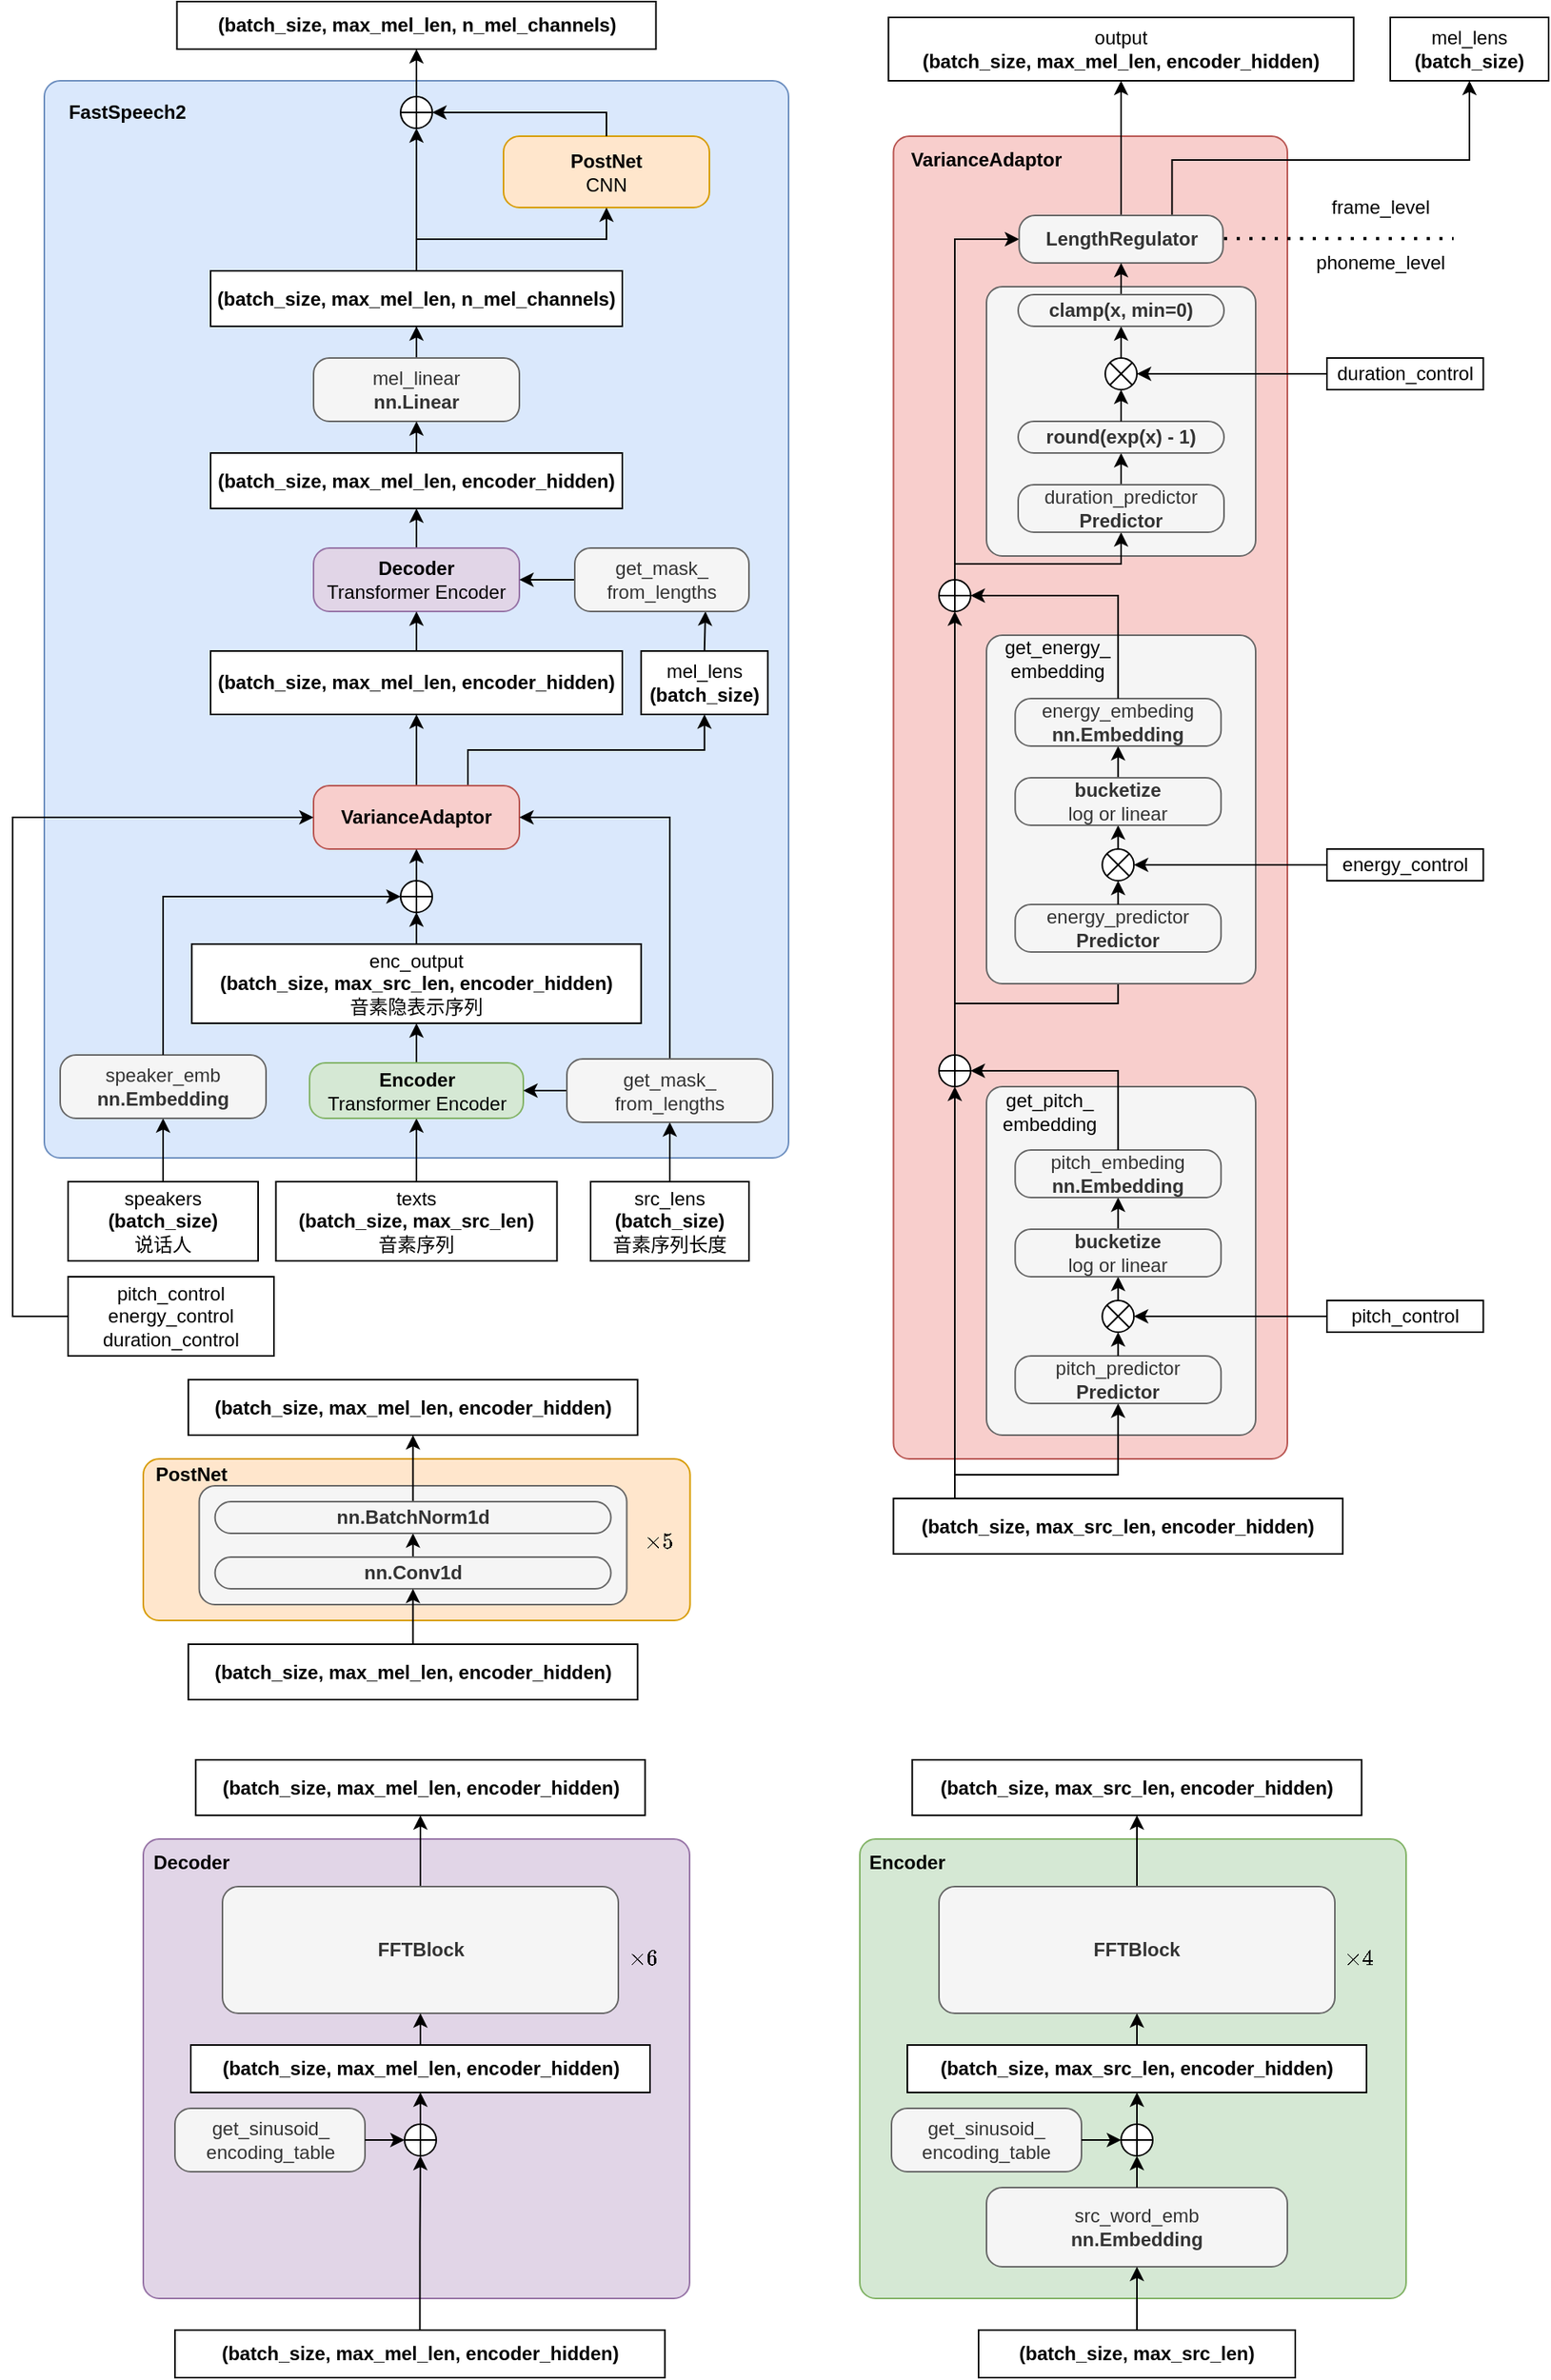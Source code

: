 <mxfile version="24.6.3" type="github">
  <diagram name="第 1 页" id="CV4RmrmJ2TpC2ouBqf3E">
    <mxGraphModel dx="1489" dy="764" grid="1" gridSize="10" guides="1" tooltips="1" connect="1" arrows="1" fold="1" page="1" pageScale="1" pageWidth="1000" pageHeight="1000" math="1" shadow="0">
      <root>
        <mxCell id="0" />
        <mxCell id="1" parent="0" />
        <mxCell id="JUw78qpSntqPIQoc-JbC-209" value="" style="rounded=1;whiteSpace=wrap;html=1;fillColor=#ffe6cc;strokeColor=#d79b00;shape=label;double=1;arcSize=20;absoluteArcSize=1;" vertex="1" parent="1">
          <mxGeometry x="102.5" y="960" width="345.3" height="102" as="geometry" />
        </mxCell>
        <mxCell id="JUw78qpSntqPIQoc-JbC-213" value="" style="rounded=1;whiteSpace=wrap;html=1;fillColor=#f5f5f5;fontColor=#333333;strokeColor=#666666;shape=label;double=1;absoluteArcSize=1;arcSize=20;" vertex="1" parent="1">
          <mxGeometry x="137.8" y="977" width="270" height="75" as="geometry" />
        </mxCell>
        <mxCell id="JUw78qpSntqPIQoc-JbC-98" value="" style="rounded=1;whiteSpace=wrap;html=1;fillColor=#f8cecc;strokeColor=#b85450;shape=label;double=1;absoluteArcSize=1;arcSize=20;" vertex="1" parent="1">
          <mxGeometry x="576.25" y="125" width="248.75" height="835" as="geometry" />
        </mxCell>
        <mxCell id="JUw78qpSntqPIQoc-JbC-149" value="" style="rounded=1;whiteSpace=wrap;html=1;shape=label;double=1;absoluteArcSize=1;arcSize=20;fillColor=#f5f5f5;fontColor=#333333;strokeColor=#666666;" vertex="1" parent="1">
          <mxGeometry x="635" y="220" width="170" height="170" as="geometry" />
        </mxCell>
        <mxCell id="JUw78qpSntqPIQoc-JbC-120" value="" style="rounded=1;whiteSpace=wrap;html=1;shape=label;double=1;absoluteArcSize=1;arcSize=20;fillColor=#f5f5f5;fontColor=#333333;strokeColor=#666666;" vertex="1" parent="1">
          <mxGeometry x="635" y="725" width="170" height="220" as="geometry" />
        </mxCell>
        <mxCell id="JUw78qpSntqPIQoc-JbC-1" value="" style="rounded=1;whiteSpace=wrap;html=1;fillColor=#dae8fc;strokeColor=#6c8ebf;movable=1;resizable=1;rotatable=1;deletable=1;editable=1;locked=0;connectable=1;shape=label;double=1;arcSize=20;align=center;verticalAlign=middle;fontFamily=Helvetica;fontSize=12;absoluteArcSize=1;" vertex="1" parent="1">
          <mxGeometry x="40" y="90" width="470" height="680" as="geometry" />
        </mxCell>
        <mxCell id="JUw78qpSntqPIQoc-JbC-45" style="edgeStyle=orthogonalEdgeStyle;rounded=0;orthogonalLoop=1;jettySize=auto;html=1;exitX=0.5;exitY=0;exitDx=0;exitDy=0;" edge="1" parent="1" source="JUw78qpSntqPIQoc-JbC-2" target="JUw78qpSntqPIQoc-JbC-44">
          <mxGeometry relative="1" as="geometry" />
        </mxCell>
        <mxCell id="JUw78qpSntqPIQoc-JbC-2" value="speakers&lt;div&gt;&lt;b&gt;(batch_size)&lt;/b&gt;&lt;/div&gt;&lt;div&gt;说话人&lt;/div&gt;" style="shape=label;whiteSpace=wrap;html=1;fixedSize=1;rounded=0;" vertex="1" parent="1">
          <mxGeometry x="55" y="785" width="120" height="50" as="geometry" />
        </mxCell>
        <mxCell id="JUw78qpSntqPIQoc-JbC-12" style="edgeStyle=orthogonalEdgeStyle;rounded=0;orthogonalLoop=1;jettySize=auto;html=1;exitX=0.5;exitY=0;exitDx=0;exitDy=0;entryX=0.5;entryY=1;entryDx=0;entryDy=0;" edge="1" parent="1" source="JUw78qpSntqPIQoc-JbC-3" target="JUw78qpSntqPIQoc-JbC-11">
          <mxGeometry relative="1" as="geometry" />
        </mxCell>
        <mxCell id="JUw78qpSntqPIQoc-JbC-3" value="texts&lt;div&gt;&lt;b&gt;(batch_size, max_src_len)&lt;/b&gt;&lt;/div&gt;&lt;div&gt;音素序列&lt;/div&gt;" style="shape=label;whiteSpace=wrap;html=1;fixedSize=1;rounded=0;" vertex="1" parent="1">
          <mxGeometry x="186.25" y="785" width="177.5" height="50" as="geometry" />
        </mxCell>
        <mxCell id="JUw78qpSntqPIQoc-JbC-40" style="edgeStyle=orthogonalEdgeStyle;rounded=0;orthogonalLoop=1;jettySize=auto;html=1;exitX=0.5;exitY=0;exitDx=0;exitDy=0;" edge="1" parent="1" source="JUw78qpSntqPIQoc-JbC-4" target="JUw78qpSntqPIQoc-JbC-39">
          <mxGeometry relative="1" as="geometry" />
        </mxCell>
        <mxCell id="JUw78qpSntqPIQoc-JbC-4" value="src_lens&lt;div&gt;&lt;b&gt;(batch_size)&lt;/b&gt;&lt;/div&gt;&lt;div&gt;音素序列长度&lt;/div&gt;" style="shape=label;whiteSpace=wrap;html=1;fixedSize=1;rounded=0;" vertex="1" parent="1">
          <mxGeometry x="385" y="785" width="100" height="50" as="geometry" />
        </mxCell>
        <mxCell id="JUw78qpSntqPIQoc-JbC-6" value="&lt;b&gt;(batch_size, max_mel_len,&amp;nbsp;n_mel_channels)&lt;/b&gt;" style="shape=label;whiteSpace=wrap;html=1;fixedSize=1;rounded=0;" vertex="1" parent="1">
          <mxGeometry x="123.75" y="40" width="302.5" height="30" as="geometry" />
        </mxCell>
        <mxCell id="JUw78qpSntqPIQoc-JbC-14" style="edgeStyle=orthogonalEdgeStyle;rounded=0;orthogonalLoop=1;jettySize=auto;html=1;exitX=0.5;exitY=0;exitDx=0;exitDy=0;entryX=0.5;entryY=1;entryDx=0;entryDy=0;" edge="1" parent="1" source="JUw78qpSntqPIQoc-JbC-11" target="JUw78qpSntqPIQoc-JbC-13">
          <mxGeometry relative="1" as="geometry" />
        </mxCell>
        <mxCell id="JUw78qpSntqPIQoc-JbC-11" value="Encoder&lt;div&gt;&lt;span style=&quot;font-weight: normal;&quot;&gt;Transformer Encoder&lt;/span&gt;&lt;span style=&quot;color: rgba(0, 0, 0, 0); font-family: monospace; font-size: 0px; font-weight: 400; text-align: start; text-wrap: nowrap; background-color: initial;&quot;&gt;%3CmxGraphModel%3E%3Croot%3E%3CmxCell%20id%3D%220%22%2F%3E%3CmxCell%20id%3D%221%22%20parent%3D%220%22%2F%3E%3CmxCell%20id%3D%222%22%20value%3D%22output%26lt%3Bdiv%26gt%3B%26lt%3Bb%26gt%3B(batch_size%2C%20max_mel_len%2C%26amp%3Bnbsp%3Bencoder_hidden)%26lt%3B%2Fb%26gt%3B%26lt%3B%2Fdiv%26gt%3B%22%20style%3D%22shape%3Dlabel%3BwhiteSpace%3Dwrap%3Bhtml%3D1%3BfixedSize%3D1%3Brounded%3D0%3B%22%20vertex%3D%221%22%20parent%3D%221%22%3E%3CmxGeometry%20x%3D%22145.01%22%20y%3D%22305%22%20width%3D%22260%22%20height%3D%2250%22%20as%3D%22geometry%22%2F%3E%3C%2FmxCell%3E%3C%2Froot%3E%3C%2FmxGraphModel%3Easd&lt;/span&gt;&lt;/div&gt;" style="rounded=1;whiteSpace=wrap;html=1;fillColor=#d5e8d4;strokeColor=#82b366;shape=label;double=1;absoluteArcSize=1;arcSize=20;fontStyle=1" vertex="1" parent="1">
          <mxGeometry x="207.5" y="710" width="135" height="35" as="geometry" />
        </mxCell>
        <mxCell id="JUw78qpSntqPIQoc-JbC-49" style="edgeStyle=orthogonalEdgeStyle;rounded=0;orthogonalLoop=1;jettySize=auto;html=1;exitX=0.5;exitY=0;exitDx=0;exitDy=0;" edge="1" parent="1" source="JUw78qpSntqPIQoc-JbC-47">
          <mxGeometry relative="1" as="geometry">
            <mxPoint x="274.5" y="605.0" as="targetPoint" />
          </mxGeometry>
        </mxCell>
        <mxCell id="JUw78qpSntqPIQoc-JbC-13" value="enc_output&lt;div&gt;&lt;b&gt;(batch_size, max_src_len,&amp;nbsp;encoder_hidden)&lt;/b&gt;&lt;/div&gt;&lt;div&gt;音素隐表示序列&lt;br&gt;&lt;/div&gt;" style="shape=label;whiteSpace=wrap;html=1;fixedSize=1;rounded=0;" vertex="1" parent="1">
          <mxGeometry x="133.13" y="635" width="283.75" height="50" as="geometry" />
        </mxCell>
        <mxCell id="JUw78qpSntqPIQoc-JbC-173" style="edgeStyle=orthogonalEdgeStyle;rounded=0;orthogonalLoop=1;jettySize=auto;html=1;exitX=0.5;exitY=0;exitDx=0;exitDy=0;entryX=0.5;entryY=1;entryDx=0;entryDy=0;" edge="1" parent="1" source="JUw78qpSntqPIQoc-JbC-15" target="JUw78qpSntqPIQoc-JbC-169">
          <mxGeometry relative="1" as="geometry" />
        </mxCell>
        <mxCell id="JUw78qpSntqPIQoc-JbC-174" style="edgeStyle=orthogonalEdgeStyle;rounded=0;orthogonalLoop=1;jettySize=auto;html=1;exitX=0.75;exitY=0;exitDx=0;exitDy=0;entryX=0.5;entryY=1;entryDx=0;entryDy=0;" edge="1" parent="1" source="JUw78qpSntqPIQoc-JbC-15" target="JUw78qpSntqPIQoc-JbC-170">
          <mxGeometry relative="1" as="geometry" />
        </mxCell>
        <mxCell id="JUw78qpSntqPIQoc-JbC-15" value="VarianceAdaptor" style="rounded=1;whiteSpace=wrap;html=1;fillColor=#f8cecc;strokeColor=#b85450;shape=label;double=1;absoluteArcSize=1;arcSize=20;fontStyle=1" vertex="1" parent="1">
          <mxGeometry x="210" y="535" width="130" height="40" as="geometry" />
        </mxCell>
        <mxCell id="JUw78qpSntqPIQoc-JbC-202" style="edgeStyle=orthogonalEdgeStyle;rounded=0;orthogonalLoop=1;jettySize=auto;html=1;exitX=0.5;exitY=0;exitDx=0;exitDy=0;" edge="1" parent="1" source="JUw78qpSntqPIQoc-JbC-20" target="JUw78qpSntqPIQoc-JbC-200">
          <mxGeometry relative="1" as="geometry" />
        </mxCell>
        <mxCell id="JUw78qpSntqPIQoc-JbC-20" value="mel_linear&lt;div&gt;&lt;b&gt;nn.Linear&lt;/b&gt;&lt;/div&gt;" style="rounded=1;whiteSpace=wrap;html=1;fillColor=#f5f5f5;fontColor=#333333;strokeColor=#666666;shape=label;double=1;absoluteArcSize=1;arcSize=20;" vertex="1" parent="1">
          <mxGeometry x="210.01" y="265" width="130" height="40" as="geometry" />
        </mxCell>
        <mxCell id="JUw78qpSntqPIQoc-JbC-21" value="PostNet&lt;div&gt;&lt;span style=&quot;font-weight: 400;&quot;&gt;CNN&lt;/span&gt;&lt;/div&gt;" style="rounded=1;whiteSpace=wrap;html=1;fillColor=#ffe6cc;strokeColor=#d79b00;shape=label;double=1;absoluteArcSize=1;arcSize=20;fontStyle=1" vertex="1" parent="1">
          <mxGeometry x="330" y="125" width="130" height="45" as="geometry" />
        </mxCell>
        <mxCell id="JUw78qpSntqPIQoc-JbC-197" style="edgeStyle=orthogonalEdgeStyle;rounded=0;orthogonalLoop=1;jettySize=auto;html=1;exitX=0.5;exitY=0;exitDx=0;exitDy=0;entryX=0.5;entryY=1;entryDx=0;entryDy=0;" edge="1" parent="1" source="JUw78qpSntqPIQoc-JbC-25" target="JUw78qpSntqPIQoc-JbC-196">
          <mxGeometry relative="1" as="geometry" />
        </mxCell>
        <mxCell id="JUw78qpSntqPIQoc-JbC-25" value="Decoder&lt;div&gt;&lt;span style=&quot;font-weight: normal;&quot;&gt;Transformer Encoder&lt;/span&gt;&lt;/div&gt;" style="rounded=1;whiteSpace=wrap;html=1;fillColor=#e1d5e7;strokeColor=#9673a6;shape=label;double=1;absoluteArcSize=1;arcSize=20;fontStyle=1" vertex="1" parent="1">
          <mxGeometry x="210" y="385" width="130" height="40" as="geometry" />
        </mxCell>
        <mxCell id="JUw78qpSntqPIQoc-JbC-28" value="" style="rounded=1;whiteSpace=wrap;html=1;fillColor=#d5e8d4;strokeColor=#82b366;shape=label;double=1;arcSize=20;absoluteArcSize=1;" vertex="1" parent="1">
          <mxGeometry x="555" y="1200" width="345" height="290" as="geometry" />
        </mxCell>
        <mxCell id="JUw78qpSntqPIQoc-JbC-141" style="edgeStyle=orthogonalEdgeStyle;rounded=0;orthogonalLoop=1;jettySize=auto;html=1;exitX=0.5;exitY=0;exitDx=0;exitDy=0;entryX=0.5;entryY=1;entryDx=0;entryDy=0;" edge="1" parent="1" source="JUw78qpSntqPIQoc-JbC-30" target="JUw78qpSntqPIQoc-JbC-140">
          <mxGeometry relative="1" as="geometry" />
        </mxCell>
        <mxCell id="JUw78qpSntqPIQoc-JbC-30" value="&lt;b&gt;FFTBlock&lt;/b&gt;" style="rounded=1;whiteSpace=wrap;html=1;fillColor=#f5f5f5;fontColor=#333333;strokeColor=#666666;shape=label;double=1;absoluteArcSize=1;arcSize=20;" vertex="1" parent="1">
          <mxGeometry x="605" y="1230" width="250" height="80" as="geometry" />
        </mxCell>
        <mxCell id="JUw78qpSntqPIQoc-JbC-33" value="$$\times 4$$" style="text;html=1;align=center;verticalAlign=middle;whiteSpace=wrap;rounded=0;" vertex="1" parent="1">
          <mxGeometry x="840" y="1260" width="60" height="30" as="geometry" />
        </mxCell>
        <mxCell id="JUw78qpSntqPIQoc-JbC-35" value="Encoder" style="text;html=1;align=center;verticalAlign=middle;whiteSpace=wrap;rounded=0;fontStyle=1" vertex="1" parent="1">
          <mxGeometry x="555" y="1200" width="60" height="30" as="geometry" />
        </mxCell>
        <mxCell id="JUw78qpSntqPIQoc-JbC-38" value="FastSpeech2" style="text;html=1;align=center;verticalAlign=middle;whiteSpace=wrap;rounded=0;fontStyle=1" vertex="1" parent="1">
          <mxGeometry x="45" y="95" width="95" height="30" as="geometry" />
        </mxCell>
        <mxCell id="JUw78qpSntqPIQoc-JbC-43" style="edgeStyle=orthogonalEdgeStyle;rounded=0;orthogonalLoop=1;jettySize=auto;html=1;exitX=0.5;exitY=0;exitDx=0;exitDy=0;entryX=1;entryY=0.5;entryDx=0;entryDy=0;" edge="1" parent="1" source="JUw78qpSntqPIQoc-JbC-39" target="JUw78qpSntqPIQoc-JbC-15">
          <mxGeometry relative="1" as="geometry" />
        </mxCell>
        <mxCell id="JUw78qpSntqPIQoc-JbC-206" style="edgeStyle=orthogonalEdgeStyle;rounded=0;orthogonalLoop=1;jettySize=auto;html=1;exitX=0;exitY=0.5;exitDx=0;exitDy=0;entryX=1;entryY=0.5;entryDx=0;entryDy=0;" edge="1" parent="1" source="JUw78qpSntqPIQoc-JbC-39" target="JUw78qpSntqPIQoc-JbC-11">
          <mxGeometry relative="1" as="geometry" />
        </mxCell>
        <mxCell id="JUw78qpSntqPIQoc-JbC-39" value="&lt;font style=&quot;font-size: 12px;&quot;&gt;get_mask_&lt;/font&gt;&lt;div&gt;&lt;font style=&quot;font-size: 12px;&quot;&gt;from_lengths&lt;/font&gt;&lt;/div&gt;" style="rounded=1;whiteSpace=wrap;html=1;fontSize=10;fillColor=#f5f5f5;fontColor=#333333;strokeColor=#666666;shape=label;double=1;absoluteArcSize=1;arcSize=20;" vertex="1" parent="1">
          <mxGeometry x="370" y="707.5" width="130" height="40" as="geometry" />
        </mxCell>
        <mxCell id="JUw78qpSntqPIQoc-JbC-44" value="&lt;span style=&quot;font-size: 12px;&quot;&gt;speaker_emb&lt;/span&gt;&lt;div&gt;&lt;span style=&quot;font-size: 12px;&quot;&gt;&lt;b&gt;nn.Embedding&lt;/b&gt;&lt;/span&gt;&lt;/div&gt;" style="rounded=1;whiteSpace=wrap;html=1;fontSize=10;fillColor=#f5f5f5;fontColor=#333333;strokeColor=#666666;shape=label;double=1;absoluteArcSize=1;arcSize=20;" vertex="1" parent="1">
          <mxGeometry x="50" y="705" width="130" height="40" as="geometry" />
        </mxCell>
        <mxCell id="JUw78qpSntqPIQoc-JbC-50" style="edgeStyle=orthogonalEdgeStyle;rounded=0;orthogonalLoop=1;jettySize=auto;html=1;exitX=0.5;exitY=0;exitDx=0;exitDy=0;exitPerimeter=0;entryX=0.5;entryY=1;entryDx=0;entryDy=0;" edge="1" parent="1" source="JUw78qpSntqPIQoc-JbC-47" target="JUw78qpSntqPIQoc-JbC-15">
          <mxGeometry relative="1" as="geometry" />
        </mxCell>
        <mxCell id="JUw78qpSntqPIQoc-JbC-48" style="edgeStyle=orthogonalEdgeStyle;rounded=0;orthogonalLoop=1;jettySize=auto;html=1;exitX=0.5;exitY=0;exitDx=0;exitDy=0;entryX=0;entryY=0.5;entryDx=0;entryDy=0;entryPerimeter=0;" edge="1" parent="1" source="JUw78qpSntqPIQoc-JbC-44" target="JUw78qpSntqPIQoc-JbC-47">
          <mxGeometry relative="1" as="geometry" />
        </mxCell>
        <mxCell id="JUw78qpSntqPIQoc-JbC-51" value="" style="edgeStyle=orthogonalEdgeStyle;rounded=0;orthogonalLoop=1;jettySize=auto;html=1;exitX=0.5;exitY=0;exitDx=0;exitDy=0;" edge="1" parent="1" source="JUw78qpSntqPIQoc-JbC-13" target="JUw78qpSntqPIQoc-JbC-47">
          <mxGeometry relative="1" as="geometry">
            <mxPoint x="274.5" y="605.0" as="targetPoint" />
            <mxPoint x="275" y="635" as="sourcePoint" />
          </mxGeometry>
        </mxCell>
        <mxCell id="JUw78qpSntqPIQoc-JbC-47" value="" style="verticalLabelPosition=bottom;verticalAlign=top;html=1;shape=mxgraph.flowchart.summing_function;" vertex="1" parent="1">
          <mxGeometry x="265" y="595" width="20" height="20" as="geometry" />
        </mxCell>
        <mxCell id="JUw78qpSntqPIQoc-JbC-56" style="edgeStyle=orthogonalEdgeStyle;rounded=0;orthogonalLoop=1;jettySize=auto;html=1;exitX=0.5;exitY=0;exitDx=0;exitDy=0;exitPerimeter=0;entryX=0.5;entryY=1;entryDx=0;entryDy=0;" edge="1" parent="1" source="JUw78qpSntqPIQoc-JbC-53" target="JUw78qpSntqPIQoc-JbC-6">
          <mxGeometry relative="1" as="geometry" />
        </mxCell>
        <mxCell id="JUw78qpSntqPIQoc-JbC-53" value="" style="verticalLabelPosition=bottom;verticalAlign=top;html=1;shape=mxgraph.flowchart.summing_function;" vertex="1" parent="1">
          <mxGeometry x="265" y="100" width="20" height="20" as="geometry" />
        </mxCell>
        <mxCell id="JUw78qpSntqPIQoc-JbC-57" style="edgeStyle=orthogonalEdgeStyle;rounded=0;orthogonalLoop=1;jettySize=auto;html=1;exitX=0.5;exitY=0;exitDx=0;exitDy=0;entryX=1;entryY=0.5;entryDx=0;entryDy=0;entryPerimeter=0;" edge="1" parent="1" source="JUw78qpSntqPIQoc-JbC-21" target="JUw78qpSntqPIQoc-JbC-53">
          <mxGeometry relative="1" as="geometry">
            <Array as="points">
              <mxPoint x="395" y="110" />
            </Array>
          </mxGeometry>
        </mxCell>
        <mxCell id="JUw78qpSntqPIQoc-JbC-59" value="src_word_emb&lt;div&gt;&lt;b&gt;nn.Embedding&lt;/b&gt;&lt;/div&gt;" style="rounded=1;whiteSpace=wrap;html=1;fillColor=#f5f5f5;fontColor=#333333;strokeColor=#666666;shape=label;double=1;absoluteArcSize=1;arcSize=20;" vertex="1" parent="1">
          <mxGeometry x="635" y="1420" width="190" height="50" as="geometry" />
        </mxCell>
        <mxCell id="JUw78qpSntqPIQoc-JbC-61" style="edgeStyle=orthogonalEdgeStyle;rounded=0;orthogonalLoop=1;jettySize=auto;html=1;exitX=0.5;exitY=0;exitDx=0;exitDy=0;entryX=0.5;entryY=1;entryDx=0;entryDy=0;" edge="1" parent="1" source="JUw78qpSntqPIQoc-JbC-60" target="JUw78qpSntqPIQoc-JbC-59">
          <mxGeometry relative="1" as="geometry" />
        </mxCell>
        <mxCell id="JUw78qpSntqPIQoc-JbC-60" value="&lt;b style=&quot;background-color: initial;&quot;&gt;(batch_size, max_src_len)&lt;/b&gt;" style="shape=label;whiteSpace=wrap;html=1;fixedSize=1;rounded=0;" vertex="1" parent="1">
          <mxGeometry x="630" y="1510" width="200" height="30" as="geometry" />
        </mxCell>
        <mxCell id="JUw78qpSntqPIQoc-JbC-71" style="edgeStyle=orthogonalEdgeStyle;rounded=0;orthogonalLoop=1;jettySize=auto;html=1;exitX=0.5;exitY=0;exitDx=0;exitDy=0;entryX=0.5;entryY=1;entryDx=0;entryDy=0;" edge="1" parent="1" source="JUw78qpSntqPIQoc-JbC-64" target="JUw78qpSntqPIQoc-JbC-30">
          <mxGeometry relative="1" as="geometry" />
        </mxCell>
        <mxCell id="JUw78qpSntqPIQoc-JbC-64" value="&lt;div&gt;&lt;b style=&quot;background-color: initial;&quot;&gt;(batch_size, max_src_len, encoder_hidden)&lt;/b&gt;&lt;br&gt;&lt;/div&gt;" style="shape=label;whiteSpace=wrap;html=1;fixedSize=1;double=1;rounded=0;" vertex="1" parent="1">
          <mxGeometry x="585" y="1330" width="290" height="30" as="geometry" />
        </mxCell>
        <mxCell id="JUw78qpSntqPIQoc-JbC-70" style="edgeStyle=orthogonalEdgeStyle;rounded=0;orthogonalLoop=1;jettySize=auto;html=1;exitX=0.5;exitY=0;exitDx=0;exitDy=0;exitPerimeter=0;entryX=0.5;entryY=1;entryDx=0;entryDy=0;" edge="1" parent="1" source="JUw78qpSntqPIQoc-JbC-66" target="JUw78qpSntqPIQoc-JbC-64">
          <mxGeometry relative="1" as="geometry" />
        </mxCell>
        <mxCell id="JUw78qpSntqPIQoc-JbC-66" value="" style="verticalLabelPosition=bottom;verticalAlign=top;html=1;shape=mxgraph.flowchart.summing_function;" vertex="1" parent="1">
          <mxGeometry x="720" y="1380" width="20" height="20" as="geometry" />
        </mxCell>
        <mxCell id="JUw78qpSntqPIQoc-JbC-69" style="edgeStyle=orthogonalEdgeStyle;rounded=0;orthogonalLoop=1;jettySize=auto;html=1;exitX=0.5;exitY=0;exitDx=0;exitDy=0;entryX=0.5;entryY=1;entryDx=0;entryDy=0;entryPerimeter=0;" edge="1" parent="1" source="JUw78qpSntqPIQoc-JbC-59" target="JUw78qpSntqPIQoc-JbC-66">
          <mxGeometry relative="1" as="geometry" />
        </mxCell>
        <mxCell id="JUw78qpSntqPIQoc-JbC-73" value="get_sinusoid_&lt;div&gt;encoding_table&lt;/div&gt;" style="rounded=1;whiteSpace=wrap;html=1;fillColor=#f5f5f5;fontColor=#333333;strokeColor=#666666;shape=label;double=1;absoluteArcSize=1;arcSize=20;" vertex="1" parent="1">
          <mxGeometry x="575" y="1370" width="120" height="40" as="geometry" />
        </mxCell>
        <mxCell id="JUw78qpSntqPIQoc-JbC-74" style="edgeStyle=orthogonalEdgeStyle;rounded=0;orthogonalLoop=1;jettySize=auto;html=1;exitX=1;exitY=0.5;exitDx=0;exitDy=0;entryX=0;entryY=0.5;entryDx=0;entryDy=0;entryPerimeter=0;" edge="1" parent="1" source="JUw78qpSntqPIQoc-JbC-73" target="JUw78qpSntqPIQoc-JbC-66">
          <mxGeometry relative="1" as="geometry" />
        </mxCell>
        <mxCell id="JUw78qpSntqPIQoc-JbC-84" style="edgeStyle=orthogonalEdgeStyle;rounded=0;orthogonalLoop=1;jettySize=auto;html=1;exitX=0;exitY=0.5;exitDx=0;exitDy=0;entryX=0;entryY=0.5;entryDx=0;entryDy=0;" edge="1" parent="1" source="JUw78qpSntqPIQoc-JbC-83" target="JUw78qpSntqPIQoc-JbC-15">
          <mxGeometry relative="1" as="geometry">
            <Array as="points">
              <mxPoint x="20" y="870" />
              <mxPoint x="20" y="555" />
            </Array>
          </mxGeometry>
        </mxCell>
        <mxCell id="JUw78qpSntqPIQoc-JbC-83" value="pitch_control&lt;div&gt;energy_control&lt;/div&gt;&lt;div&gt;duration_control&lt;/div&gt;" style="shape=label;whiteSpace=wrap;html=1;fixedSize=1;rounded=0;" vertex="1" parent="1">
          <mxGeometry x="55" y="845" width="130" height="50" as="geometry" />
        </mxCell>
        <mxCell id="JUw78qpSntqPIQoc-JbC-100" value="&lt;div&gt;&lt;span style=&quot;font-weight: normal;&quot;&gt;pitch_predictor&lt;/span&gt;&lt;/div&gt;Predictor" style="rounded=1;whiteSpace=wrap;html=1;fillColor=#f5f5f5;fontColor=#333333;strokeColor=#666666;shape=label;double=1;absoluteArcSize=1;arcSize=20;fontStyle=1" vertex="1" parent="1">
          <mxGeometry x="653.12" y="895" width="130" height="30" as="geometry" />
        </mxCell>
        <mxCell id="JUw78qpSntqPIQoc-JbC-105" style="edgeStyle=orthogonalEdgeStyle;rounded=0;orthogonalLoop=1;jettySize=auto;html=1;exitX=0.5;exitY=0;exitDx=0;exitDy=0;exitPerimeter=0;entryX=0.5;entryY=1;entryDx=0;entryDy=0;" edge="1" parent="1" source="JUw78qpSntqPIQoc-JbC-102" target="JUw78qpSntqPIQoc-JbC-103">
          <mxGeometry relative="1" as="geometry" />
        </mxCell>
        <mxCell id="JUw78qpSntqPIQoc-JbC-102" value="" style="verticalLabelPosition=bottom;verticalAlign=top;html=1;shape=mxgraph.flowchart.or;" vertex="1" parent="1">
          <mxGeometry x="708.12" y="860" width="20" height="20" as="geometry" />
        </mxCell>
        <mxCell id="JUw78qpSntqPIQoc-JbC-108" style="edgeStyle=orthogonalEdgeStyle;rounded=0;orthogonalLoop=1;jettySize=auto;html=1;exitX=0.5;exitY=0;exitDx=0;exitDy=0;entryX=0.5;entryY=1;entryDx=0;entryDy=0;" edge="1" parent="1" source="JUw78qpSntqPIQoc-JbC-103" target="JUw78qpSntqPIQoc-JbC-107">
          <mxGeometry relative="1" as="geometry" />
        </mxCell>
        <mxCell id="JUw78qpSntqPIQoc-JbC-103" value="&lt;b&gt;bucketize&lt;/b&gt;&lt;div&gt;log or linear&lt;/div&gt;" style="rounded=1;whiteSpace=wrap;html=1;fillColor=#f5f5f5;fontColor=#333333;strokeColor=#666666;shape=label;double=1;absoluteArcSize=1;arcSize=20;fontStyle=0" vertex="1" parent="1">
          <mxGeometry x="653.12" y="815" width="130" height="30" as="geometry" />
        </mxCell>
        <mxCell id="JUw78qpSntqPIQoc-JbC-104" style="edgeStyle=orthogonalEdgeStyle;rounded=0;orthogonalLoop=1;jettySize=auto;html=1;exitX=0.5;exitY=0;exitDx=0;exitDy=0;entryX=0.5;entryY=1;entryDx=0;entryDy=0;entryPerimeter=0;" edge="1" parent="1" source="JUw78qpSntqPIQoc-JbC-100" target="JUw78qpSntqPIQoc-JbC-102">
          <mxGeometry relative="1" as="geometry" />
        </mxCell>
        <mxCell id="JUw78qpSntqPIQoc-JbC-161" style="edgeStyle=orthogonalEdgeStyle;rounded=0;orthogonalLoop=1;jettySize=auto;html=1;exitX=0.5;exitY=0;exitDx=0;exitDy=0;exitPerimeter=0;entryX=0.5;entryY=1;entryDx=0;entryDy=0;" edge="1" parent="1" source="JUw78qpSntqPIQoc-JbC-106" target="JUw78qpSntqPIQoc-JbC-151">
          <mxGeometry relative="1" as="geometry" />
        </mxCell>
        <mxCell id="JUw78qpSntqPIQoc-JbC-106" value="" style="verticalLabelPosition=bottom;verticalAlign=top;html=1;shape=mxgraph.flowchart.summing_function;" vertex="1" parent="1">
          <mxGeometry x="605" y="705" width="20" height="20" as="geometry" />
        </mxCell>
        <mxCell id="JUw78qpSntqPIQoc-JbC-107" value="&lt;div&gt;pitch_embeding&lt;/div&gt;&lt;b&gt;nn.Embedding&lt;/b&gt;" style="rounded=1;whiteSpace=wrap;html=1;fillColor=#f5f5f5;fontColor=#333333;strokeColor=#666666;shape=label;double=1;absoluteArcSize=1;arcSize=20;fontStyle=0" vertex="1" parent="1">
          <mxGeometry x="653.12" y="765" width="130" height="30" as="geometry" />
        </mxCell>
        <mxCell id="JUw78qpSntqPIQoc-JbC-109" style="edgeStyle=orthogonalEdgeStyle;rounded=0;orthogonalLoop=1;jettySize=auto;html=1;exitX=0.5;exitY=0;exitDx=0;exitDy=0;entryX=1;entryY=0.5;entryDx=0;entryDy=0;entryPerimeter=0;" edge="1" parent="1" source="JUw78qpSntqPIQoc-JbC-107" target="JUw78qpSntqPIQoc-JbC-106">
          <mxGeometry relative="1" as="geometry" />
        </mxCell>
        <mxCell id="JUw78qpSntqPIQoc-JbC-115" style="edgeStyle=orthogonalEdgeStyle;rounded=0;orthogonalLoop=1;jettySize=auto;html=1;exitX=0.5;exitY=0;exitDx=0;exitDy=0;entryX=0.5;entryY=1;entryDx=0;entryDy=0;" edge="1" parent="1" source="JUw78qpSntqPIQoc-JbC-112" target="JUw78qpSntqPIQoc-JbC-100">
          <mxGeometry relative="1" as="geometry">
            <Array as="points">
              <mxPoint x="615" y="970" />
              <mxPoint x="718" y="970" />
            </Array>
          </mxGeometry>
        </mxCell>
        <mxCell id="JUw78qpSntqPIQoc-JbC-112" value="" style="rounded=0;whiteSpace=wrap;html=1;" vertex="1" parent="1">
          <mxGeometry x="580" y="995" width="70" height="20" as="geometry" />
        </mxCell>
        <mxCell id="JUw78qpSntqPIQoc-JbC-113" style="edgeStyle=orthogonalEdgeStyle;rounded=0;orthogonalLoop=1;jettySize=auto;html=1;exitX=0.5;exitY=0;exitDx=0;exitDy=0;entryX=0.5;entryY=1;entryDx=0;entryDy=0;entryPerimeter=0;" edge="1" parent="1" source="JUw78qpSntqPIQoc-JbC-112" target="JUw78qpSntqPIQoc-JbC-106">
          <mxGeometry relative="1" as="geometry" />
        </mxCell>
        <mxCell id="JUw78qpSntqPIQoc-JbC-99" value="&lt;div&gt;&lt;b&gt;(batch_size, max_src_len,&amp;nbsp;encoder_hidden)&lt;/b&gt;&lt;/div&gt;" style="shape=label;whiteSpace=wrap;html=1;fixedSize=1;rounded=0;" vertex="1" parent="1">
          <mxGeometry x="576.24" y="985" width="283.75" height="35" as="geometry" />
        </mxCell>
        <mxCell id="JUw78qpSntqPIQoc-JbC-116" value="&lt;div&gt;&lt;span&gt;pitch_control&lt;/span&gt;&lt;/div&gt;" style="shape=label;whiteSpace=wrap;html=1;fixedSize=1;rounded=0;fontStyle=0" vertex="1" parent="1">
          <mxGeometry x="850" y="860" width="98.75" height="20" as="geometry" />
        </mxCell>
        <mxCell id="JUw78qpSntqPIQoc-JbC-118" style="edgeStyle=orthogonalEdgeStyle;rounded=0;orthogonalLoop=1;jettySize=auto;html=1;exitX=0;exitY=0.5;exitDx=0;exitDy=0;entryX=1;entryY=0.5;entryDx=0;entryDy=0;entryPerimeter=0;" edge="1" parent="1" source="JUw78qpSntqPIQoc-JbC-116" target="JUw78qpSntqPIQoc-JbC-102">
          <mxGeometry relative="1" as="geometry" />
        </mxCell>
        <mxCell id="JUw78qpSntqPIQoc-JbC-121" value="get_pitch_&lt;div&gt;&lt;span style=&quot;background-color: initial;&quot;&gt;embedding&lt;/span&gt;&lt;/div&gt;" style="text;html=1;align=center;verticalAlign=middle;whiteSpace=wrap;rounded=0;" vertex="1" parent="1">
          <mxGeometry x="625" y="726" width="100" height="30" as="geometry" />
        </mxCell>
        <mxCell id="JUw78qpSntqPIQoc-JbC-137" style="edgeStyle=orthogonalEdgeStyle;rounded=0;orthogonalLoop=1;jettySize=auto;html=1;exitX=0.5;exitY=0;exitDx=0;exitDy=0;exitPerimeter=0;entryX=0.5;entryY=1;entryDx=0;entryDy=0;" edge="1" parent="1" source="JUw78qpSntqPIQoc-JbC-122" target="JUw78qpSntqPIQoc-JbC-128">
          <mxGeometry relative="1" as="geometry">
            <Array as="points">
              <mxPoint x="615" y="395" />
              <mxPoint x="720" y="395" />
            </Array>
          </mxGeometry>
        </mxCell>
        <mxCell id="JUw78qpSntqPIQoc-JbC-147" style="edgeStyle=orthogonalEdgeStyle;rounded=0;orthogonalLoop=1;jettySize=auto;html=1;exitX=0.5;exitY=0;exitDx=0;exitDy=0;exitPerimeter=0;entryX=0;entryY=0.5;entryDx=0;entryDy=0;" edge="1" parent="1" source="JUw78qpSntqPIQoc-JbC-122" target="JUw78qpSntqPIQoc-JbC-136">
          <mxGeometry relative="1" as="geometry" />
        </mxCell>
        <mxCell id="JUw78qpSntqPIQoc-JbC-122" value="" style="verticalLabelPosition=bottom;verticalAlign=top;html=1;shape=mxgraph.flowchart.summing_function;" vertex="1" parent="1">
          <mxGeometry x="605" y="405" width="20" height="20" as="geometry" />
        </mxCell>
        <mxCell id="JUw78qpSntqPIQoc-JbC-125" style="edgeStyle=orthogonalEdgeStyle;rounded=0;orthogonalLoop=1;jettySize=auto;html=1;exitX=0.5;exitY=0;exitDx=0;exitDy=0;exitPerimeter=0;entryX=0.5;entryY=1;entryDx=0;entryDy=0;entryPerimeter=0;" edge="1" parent="1" source="JUw78qpSntqPIQoc-JbC-106" target="JUw78qpSntqPIQoc-JbC-122">
          <mxGeometry relative="1" as="geometry" />
        </mxCell>
        <mxCell id="JUw78qpSntqPIQoc-JbC-138" style="edgeStyle=orthogonalEdgeStyle;rounded=0;orthogonalLoop=1;jettySize=auto;html=1;exitX=0.5;exitY=0;exitDx=0;exitDy=0;entryX=0.5;entryY=1;entryDx=0;entryDy=0;" edge="1" parent="1" source="JUw78qpSntqPIQoc-JbC-128" target="JUw78qpSntqPIQoc-JbC-131">
          <mxGeometry relative="1" as="geometry" />
        </mxCell>
        <mxCell id="JUw78qpSntqPIQoc-JbC-128" value="&lt;div&gt;&lt;span style=&quot;font-weight: normal;&quot;&gt;duration_predictor&lt;/span&gt;&lt;/div&gt;Predictor" style="rounded=1;whiteSpace=wrap;html=1;fillColor=#f5f5f5;fontColor=#333333;strokeColor=#666666;shape=label;double=1;absoluteArcSize=1;arcSize=20;fontStyle=1" vertex="1" parent="1">
          <mxGeometry x="655" y="345" width="130" height="30" as="geometry" />
        </mxCell>
        <mxCell id="JUw78qpSntqPIQoc-JbC-131" value="round(exp(x) - 1)" style="rounded=1;whiteSpace=wrap;html=1;fillColor=#f5f5f5;fontColor=#333333;strokeColor=#666666;shape=label;double=1;absoluteArcSize=1;arcSize=20;fontStyle=1" vertex="1" parent="1">
          <mxGeometry x="655" y="305" width="130" height="20" as="geometry" />
        </mxCell>
        <mxCell id="JUw78qpSntqPIQoc-JbC-146" style="edgeStyle=orthogonalEdgeStyle;rounded=0;orthogonalLoop=1;jettySize=auto;html=1;exitX=0.5;exitY=0;exitDx=0;exitDy=0;exitPerimeter=0;entryX=0.5;entryY=1;entryDx=0;entryDy=0;" edge="1" parent="1" source="JUw78qpSntqPIQoc-JbC-132" target="JUw78qpSntqPIQoc-JbC-145">
          <mxGeometry relative="1" as="geometry" />
        </mxCell>
        <mxCell id="JUw78qpSntqPIQoc-JbC-132" value="" style="verticalLabelPosition=bottom;verticalAlign=top;html=1;shape=mxgraph.flowchart.or;" vertex="1" parent="1">
          <mxGeometry x="710" y="265" width="20" height="20" as="geometry" />
        </mxCell>
        <mxCell id="JUw78qpSntqPIQoc-JbC-133" value="&lt;div&gt;&lt;span&gt;duration_control&lt;/span&gt;&lt;/div&gt;" style="shape=label;whiteSpace=wrap;html=1;fixedSize=1;rounded=0;fontStyle=0" vertex="1" parent="1">
          <mxGeometry x="850" y="265" width="98.75" height="20" as="geometry" />
        </mxCell>
        <mxCell id="JUw78qpSntqPIQoc-JbC-135" style="edgeStyle=orthogonalEdgeStyle;rounded=0;orthogonalLoop=1;jettySize=auto;html=1;exitX=0;exitY=0.5;exitDx=0;exitDy=0;entryX=1;entryY=0.5;entryDx=0;entryDy=0;entryPerimeter=0;" edge="1" parent="1" source="JUw78qpSntqPIQoc-JbC-133" target="JUw78qpSntqPIQoc-JbC-132">
          <mxGeometry relative="1" as="geometry" />
        </mxCell>
        <mxCell id="JUw78qpSntqPIQoc-JbC-166" style="edgeStyle=orthogonalEdgeStyle;rounded=0;orthogonalLoop=1;jettySize=auto;html=1;exitX=0.5;exitY=0;exitDx=0;exitDy=0;entryX=0.5;entryY=1;entryDx=0;entryDy=0;" edge="1" parent="1" source="JUw78qpSntqPIQoc-JbC-136" target="JUw78qpSntqPIQoc-JbC-164">
          <mxGeometry relative="1" as="geometry" />
        </mxCell>
        <mxCell id="JUw78qpSntqPIQoc-JbC-167" style="edgeStyle=orthogonalEdgeStyle;rounded=0;orthogonalLoop=1;jettySize=auto;html=1;exitX=0.75;exitY=0;exitDx=0;exitDy=0;entryX=0.5;entryY=1;entryDx=0;entryDy=0;" edge="1" parent="1" source="JUw78qpSntqPIQoc-JbC-136" target="JUw78qpSntqPIQoc-JbC-165">
          <mxGeometry relative="1" as="geometry">
            <Array as="points">
              <mxPoint x="752" y="140" />
              <mxPoint x="940" y="140" />
            </Array>
          </mxGeometry>
        </mxCell>
        <mxCell id="JUw78qpSntqPIQoc-JbC-136" value="LengthRegulator" style="rounded=1;whiteSpace=wrap;html=1;fillColor=#f5f5f5;fontColor=#333333;strokeColor=#666666;shape=label;double=1;absoluteArcSize=1;arcSize=20;fontStyle=1" vertex="1" parent="1">
          <mxGeometry x="655.63" y="175" width="128.75" height="30" as="geometry" />
        </mxCell>
        <mxCell id="JUw78qpSntqPIQoc-JbC-140" value="&lt;div&gt;&lt;b&gt;(batch_size, max_src_len,&amp;nbsp;encoder_hidden)&lt;/b&gt;&lt;/div&gt;" style="shape=label;whiteSpace=wrap;html=1;fixedSize=1;rounded=0;" vertex="1" parent="1">
          <mxGeometry x="588.12" y="1150" width="283.75" height="35" as="geometry" />
        </mxCell>
        <mxCell id="JUw78qpSntqPIQoc-JbC-142" value="&lt;b&gt;VarianceAdaptor&lt;/b&gt;" style="text;html=1;align=center;verticalAlign=middle;whiteSpace=wrap;rounded=0;" vertex="1" parent="1">
          <mxGeometry x="560" y="125" width="150" height="30" as="geometry" />
        </mxCell>
        <mxCell id="JUw78qpSntqPIQoc-JbC-143" style="edgeStyle=orthogonalEdgeStyle;rounded=0;orthogonalLoop=1;jettySize=auto;html=1;exitX=0.5;exitY=0;exitDx=0;exitDy=0;entryX=0.5;entryY=1;entryDx=0;entryDy=0;entryPerimeter=0;" edge="1" parent="1" source="JUw78qpSntqPIQoc-JbC-131" target="JUw78qpSntqPIQoc-JbC-132">
          <mxGeometry relative="1" as="geometry" />
        </mxCell>
        <mxCell id="JUw78qpSntqPIQoc-JbC-148" style="edgeStyle=orthogonalEdgeStyle;rounded=0;orthogonalLoop=1;jettySize=auto;html=1;exitX=0.5;exitY=0;exitDx=0;exitDy=0;entryX=0.5;entryY=1;entryDx=0;entryDy=0;" edge="1" parent="1" source="JUw78qpSntqPIQoc-JbC-145" target="JUw78qpSntqPIQoc-JbC-136">
          <mxGeometry relative="1" as="geometry" />
        </mxCell>
        <mxCell id="JUw78qpSntqPIQoc-JbC-145" value="clamp(x, min=0)" style="rounded=1;whiteSpace=wrap;html=1;fillColor=#f5f5f5;fontColor=#333333;strokeColor=#666666;shape=label;double=1;absoluteArcSize=1;arcSize=20;fontStyle=1" vertex="1" parent="1">
          <mxGeometry x="655" y="225" width="130" height="20" as="geometry" />
        </mxCell>
        <mxCell id="JUw78qpSntqPIQoc-JbC-150" value="" style="rounded=1;whiteSpace=wrap;html=1;shape=label;double=1;absoluteArcSize=1;arcSize=20;fillColor=#f5f5f5;fontColor=#333333;strokeColor=#666666;" vertex="1" parent="1">
          <mxGeometry x="635" y="440" width="170" height="220" as="geometry" />
        </mxCell>
        <mxCell id="JUw78qpSntqPIQoc-JbC-151" value="&lt;div&gt;&lt;span style=&quot;font-weight: normal;&quot;&gt;energy_predictor&lt;/span&gt;&lt;/div&gt;Predictor" style="rounded=1;whiteSpace=wrap;html=1;fillColor=#f5f5f5;fontColor=#333333;strokeColor=#666666;shape=label;double=1;absoluteArcSize=1;arcSize=20;fontStyle=1" vertex="1" parent="1">
          <mxGeometry x="653.12" y="610" width="130" height="30" as="geometry" />
        </mxCell>
        <mxCell id="JUw78qpSntqPIQoc-JbC-152" style="edgeStyle=orthogonalEdgeStyle;rounded=0;orthogonalLoop=1;jettySize=auto;html=1;exitX=0.5;exitY=0;exitDx=0;exitDy=0;exitPerimeter=0;entryX=0.5;entryY=1;entryDx=0;entryDy=0;" edge="1" parent="1" source="JUw78qpSntqPIQoc-JbC-153" target="JUw78qpSntqPIQoc-JbC-155">
          <mxGeometry relative="1" as="geometry" />
        </mxCell>
        <mxCell id="JUw78qpSntqPIQoc-JbC-153" value="" style="verticalLabelPosition=bottom;verticalAlign=top;html=1;shape=mxgraph.flowchart.or;" vertex="1" parent="1">
          <mxGeometry x="708.12" y="575" width="20" height="20" as="geometry" />
        </mxCell>
        <mxCell id="JUw78qpSntqPIQoc-JbC-154" style="edgeStyle=orthogonalEdgeStyle;rounded=0;orthogonalLoop=1;jettySize=auto;html=1;exitX=0.5;exitY=0;exitDx=0;exitDy=0;entryX=0.5;entryY=1;entryDx=0;entryDy=0;" edge="1" parent="1" source="JUw78qpSntqPIQoc-JbC-155" target="JUw78qpSntqPIQoc-JbC-157">
          <mxGeometry relative="1" as="geometry" />
        </mxCell>
        <mxCell id="JUw78qpSntqPIQoc-JbC-155" value="&lt;b&gt;bucketize&lt;/b&gt;&lt;div&gt;log or linear&lt;/div&gt;" style="rounded=1;whiteSpace=wrap;html=1;fillColor=#f5f5f5;fontColor=#333333;strokeColor=#666666;shape=label;double=1;absoluteArcSize=1;arcSize=20;fontStyle=0" vertex="1" parent="1">
          <mxGeometry x="653.12" y="530" width="130" height="30" as="geometry" />
        </mxCell>
        <mxCell id="JUw78qpSntqPIQoc-JbC-156" style="edgeStyle=orthogonalEdgeStyle;rounded=0;orthogonalLoop=1;jettySize=auto;html=1;exitX=0.5;exitY=0;exitDx=0;exitDy=0;entryX=0.5;entryY=1;entryDx=0;entryDy=0;entryPerimeter=0;" edge="1" parent="1" source="JUw78qpSntqPIQoc-JbC-151" target="JUw78qpSntqPIQoc-JbC-153">
          <mxGeometry relative="1" as="geometry" />
        </mxCell>
        <mxCell id="JUw78qpSntqPIQoc-JbC-157" value="&lt;div&gt;energy_embeding&lt;/div&gt;&lt;b&gt;nn.Embedding&lt;/b&gt;" style="rounded=1;whiteSpace=wrap;html=1;fillColor=#f5f5f5;fontColor=#333333;strokeColor=#666666;shape=label;double=1;absoluteArcSize=1;arcSize=20;fontStyle=0" vertex="1" parent="1">
          <mxGeometry x="653.12" y="480" width="130" height="30" as="geometry" />
        </mxCell>
        <mxCell id="JUw78qpSntqPIQoc-JbC-158" value="&lt;div&gt;&lt;span&gt;energy_control&lt;/span&gt;&lt;/div&gt;" style="shape=label;whiteSpace=wrap;html=1;fixedSize=1;rounded=0;fontStyle=0" vertex="1" parent="1">
          <mxGeometry x="850" y="575" width="98.75" height="20" as="geometry" />
        </mxCell>
        <mxCell id="JUw78qpSntqPIQoc-JbC-159" style="edgeStyle=orthogonalEdgeStyle;rounded=0;orthogonalLoop=1;jettySize=auto;html=1;exitX=0;exitY=0.5;exitDx=0;exitDy=0;entryX=1;entryY=0.5;entryDx=0;entryDy=0;entryPerimeter=0;" edge="1" parent="1" source="JUw78qpSntqPIQoc-JbC-158" target="JUw78qpSntqPIQoc-JbC-153">
          <mxGeometry relative="1" as="geometry" />
        </mxCell>
        <mxCell id="JUw78qpSntqPIQoc-JbC-160" style="edgeStyle=orthogonalEdgeStyle;rounded=0;orthogonalLoop=1;jettySize=auto;html=1;exitX=0.5;exitY=0;exitDx=0;exitDy=0;entryX=1;entryY=0.5;entryDx=0;entryDy=0;entryPerimeter=0;" edge="1" parent="1" source="JUw78qpSntqPIQoc-JbC-157" target="JUw78qpSntqPIQoc-JbC-122">
          <mxGeometry relative="1" as="geometry" />
        </mxCell>
        <mxCell id="JUw78qpSntqPIQoc-JbC-162" value="get_energy_&lt;div&gt;&lt;span style=&quot;background-color: initial;&quot;&gt;embedding&lt;/span&gt;&lt;/div&gt;" style="text;html=1;align=center;verticalAlign=middle;whiteSpace=wrap;rounded=0;" vertex="1" parent="1">
          <mxGeometry x="630" y="440" width="100" height="30" as="geometry" />
        </mxCell>
        <mxCell id="JUw78qpSntqPIQoc-JbC-164" value="output&lt;div&gt;&lt;b&gt;(batch_size, max_mel_len,&amp;nbsp;encoder_hidden)&lt;/b&gt;&lt;/div&gt;" style="shape=label;whiteSpace=wrap;html=1;fixedSize=1;rounded=0;" vertex="1" parent="1">
          <mxGeometry x="573.12" y="50" width="293.75" height="40" as="geometry" />
        </mxCell>
        <mxCell id="JUw78qpSntqPIQoc-JbC-165" value="mel_lens&lt;div&gt;&lt;b&gt;(batch_size)&lt;/b&gt;&lt;/div&gt;" style="shape=label;whiteSpace=wrap;html=1;fixedSize=1;rounded=0;" vertex="1" parent="1">
          <mxGeometry x="890" y="50" width="100" height="40" as="geometry" />
        </mxCell>
        <mxCell id="JUw78qpSntqPIQoc-JbC-177" style="edgeStyle=orthogonalEdgeStyle;rounded=0;orthogonalLoop=1;jettySize=auto;html=1;exitX=0.5;exitY=0;exitDx=0;exitDy=0;entryX=0.5;entryY=1;entryDx=0;entryDy=0;" edge="1" parent="1" source="JUw78qpSntqPIQoc-JbC-169" target="JUw78qpSntqPIQoc-JbC-25">
          <mxGeometry relative="1" as="geometry" />
        </mxCell>
        <mxCell id="JUw78qpSntqPIQoc-JbC-169" value="&lt;div&gt;&lt;b&gt;(batch_size, max_mel_len,&amp;nbsp;encoder_hidden)&lt;/b&gt;&lt;/div&gt;" style="shape=label;whiteSpace=wrap;html=1;fixedSize=1;rounded=0;" vertex="1" parent="1">
          <mxGeometry x="145" y="450" width="260" height="40" as="geometry" />
        </mxCell>
        <mxCell id="JUw78qpSntqPIQoc-JbC-176" style="edgeStyle=orthogonalEdgeStyle;rounded=0;orthogonalLoop=1;jettySize=auto;html=1;exitX=0.5;exitY=0;exitDx=0;exitDy=0;entryX=0.75;entryY=1;entryDx=0;entryDy=0;" edge="1" parent="1" source="JUw78qpSntqPIQoc-JbC-170" target="JUw78qpSntqPIQoc-JbC-175">
          <mxGeometry relative="1" as="geometry" />
        </mxCell>
        <mxCell id="JUw78qpSntqPIQoc-JbC-170" value="mel_lens&lt;div&gt;&lt;b&gt;(batch_size)&lt;/b&gt;&lt;/div&gt;" style="shape=label;whiteSpace=wrap;html=1;fixedSize=1;rounded=0;" vertex="1" parent="1">
          <mxGeometry x="416.88" y="450" width="80" height="40" as="geometry" />
        </mxCell>
        <mxCell id="JUw78qpSntqPIQoc-JbC-194" style="edgeStyle=orthogonalEdgeStyle;rounded=0;orthogonalLoop=1;jettySize=auto;html=1;exitX=0;exitY=0.5;exitDx=0;exitDy=0;" edge="1" parent="1" source="JUw78qpSntqPIQoc-JbC-175" target="JUw78qpSntqPIQoc-JbC-25">
          <mxGeometry relative="1" as="geometry" />
        </mxCell>
        <mxCell id="JUw78qpSntqPIQoc-JbC-175" value="&lt;font style=&quot;font-size: 12px;&quot;&gt;get_mask_&lt;/font&gt;&lt;div&gt;&lt;font style=&quot;font-size: 12px;&quot;&gt;from_lengths&lt;/font&gt;&lt;/div&gt;" style="rounded=1;whiteSpace=wrap;html=1;fontSize=10;fillColor=#f5f5f5;fontColor=#333333;strokeColor=#666666;shape=label;double=1;absoluteArcSize=1;arcSize=20;" vertex="1" parent="1">
          <mxGeometry x="375" y="385" width="110" height="40" as="geometry" />
        </mxCell>
        <mxCell id="JUw78qpSntqPIQoc-JbC-178" value="" style="rounded=1;whiteSpace=wrap;html=1;fillColor=#e1d5e7;strokeColor=#9673a6;shape=label;double=1;arcSize=20;absoluteArcSize=1;" vertex="1" parent="1">
          <mxGeometry x="102.5" y="1200" width="345" height="290" as="geometry" />
        </mxCell>
        <mxCell id="JUw78qpSntqPIQoc-JbC-179" style="edgeStyle=orthogonalEdgeStyle;rounded=0;orthogonalLoop=1;jettySize=auto;html=1;exitX=0.5;exitY=0;exitDx=0;exitDy=0;entryX=0.5;entryY=1;entryDx=0;entryDy=0;" edge="1" parent="1" source="JUw78qpSntqPIQoc-JbC-180" target="JUw78qpSntqPIQoc-JbC-193">
          <mxGeometry relative="1" as="geometry" />
        </mxCell>
        <mxCell id="JUw78qpSntqPIQoc-JbC-180" value="&lt;b&gt;FFTBlock&lt;/b&gt;" style="rounded=1;whiteSpace=wrap;html=1;fillColor=#f5f5f5;fontColor=#333333;strokeColor=#666666;shape=label;double=1;absoluteArcSize=1;arcSize=20;" vertex="1" parent="1">
          <mxGeometry x="152.5" y="1230" width="250" height="80" as="geometry" />
        </mxCell>
        <mxCell id="JUw78qpSntqPIQoc-JbC-181" value="$$\times 6$$" style="text;html=1;align=center;verticalAlign=middle;whiteSpace=wrap;rounded=0;" vertex="1" parent="1">
          <mxGeometry x="387.5" y="1260" width="60" height="30" as="geometry" />
        </mxCell>
        <mxCell id="JUw78qpSntqPIQoc-JbC-182" value="Decoder" style="text;html=1;align=center;verticalAlign=middle;whiteSpace=wrap;rounded=0;fontStyle=1" vertex="1" parent="1">
          <mxGeometry x="102.5" y="1200" width="60" height="30" as="geometry" />
        </mxCell>
        <mxCell id="JUw78qpSntqPIQoc-JbC-185" value="&lt;div&gt;&lt;b&gt;(batch_size, max_mel_len,&amp;nbsp;encoder_hidden)&lt;/b&gt;&lt;/div&gt;" style="shape=label;whiteSpace=wrap;html=1;fixedSize=1;rounded=0;" vertex="1" parent="1">
          <mxGeometry x="122.5" y="1510" width="309.38" height="30" as="geometry" />
        </mxCell>
        <mxCell id="JUw78qpSntqPIQoc-JbC-186" style="edgeStyle=orthogonalEdgeStyle;rounded=0;orthogonalLoop=1;jettySize=auto;html=1;exitX=0.5;exitY=0;exitDx=0;exitDy=0;entryX=0.5;entryY=1;entryDx=0;entryDy=0;" edge="1" parent="1" source="JUw78qpSntqPIQoc-JbC-187" target="JUw78qpSntqPIQoc-JbC-180">
          <mxGeometry relative="1" as="geometry" />
        </mxCell>
        <mxCell id="JUw78qpSntqPIQoc-JbC-187" value="&lt;div&gt;&lt;b&gt;(batch_size, max_mel_len,&amp;nbsp;encoder_hidden)&lt;/b&gt;&lt;br&gt;&lt;/div&gt;" style="shape=label;whiteSpace=wrap;html=1;fixedSize=1;double=1;rounded=0;" vertex="1" parent="1">
          <mxGeometry x="132.5" y="1330" width="290" height="30" as="geometry" />
        </mxCell>
        <mxCell id="JUw78qpSntqPIQoc-JbC-188" style="edgeStyle=orthogonalEdgeStyle;rounded=0;orthogonalLoop=1;jettySize=auto;html=1;exitX=0.5;exitY=0;exitDx=0;exitDy=0;exitPerimeter=0;entryX=0.5;entryY=1;entryDx=0;entryDy=0;" edge="1" parent="1" source="JUw78qpSntqPIQoc-JbC-189" target="JUw78qpSntqPIQoc-JbC-187">
          <mxGeometry relative="1" as="geometry" />
        </mxCell>
        <mxCell id="JUw78qpSntqPIQoc-JbC-189" value="" style="verticalLabelPosition=bottom;verticalAlign=top;html=1;shape=mxgraph.flowchart.summing_function;" vertex="1" parent="1">
          <mxGeometry x="267.5" y="1380" width="20" height="20" as="geometry" />
        </mxCell>
        <mxCell id="JUw78qpSntqPIQoc-JbC-191" value="get_sinusoid_&lt;div&gt;encoding_table&lt;/div&gt;" style="rounded=1;whiteSpace=wrap;html=1;fillColor=#f5f5f5;fontColor=#333333;strokeColor=#666666;shape=label;double=1;absoluteArcSize=1;arcSize=20;" vertex="1" parent="1">
          <mxGeometry x="122.5" y="1370" width="120" height="40" as="geometry" />
        </mxCell>
        <mxCell id="JUw78qpSntqPIQoc-JbC-192" style="edgeStyle=orthogonalEdgeStyle;rounded=0;orthogonalLoop=1;jettySize=auto;html=1;exitX=1;exitY=0.5;exitDx=0;exitDy=0;entryX=0;entryY=0.5;entryDx=0;entryDy=0;entryPerimeter=0;" edge="1" parent="1" source="JUw78qpSntqPIQoc-JbC-191" target="JUw78qpSntqPIQoc-JbC-189">
          <mxGeometry relative="1" as="geometry" />
        </mxCell>
        <mxCell id="JUw78qpSntqPIQoc-JbC-193" value="&lt;div&gt;&lt;b&gt;(batch_size, max_mel_len,&amp;nbsp;encoder_hidden)&lt;/b&gt;&lt;br&gt;&lt;/div&gt;" style="shape=label;whiteSpace=wrap;html=1;fixedSize=1;rounded=0;" vertex="1" parent="1">
          <mxGeometry x="135.62" y="1150" width="283.75" height="35" as="geometry" />
        </mxCell>
        <mxCell id="JUw78qpSntqPIQoc-JbC-195" style="edgeStyle=orthogonalEdgeStyle;rounded=0;orthogonalLoop=1;jettySize=auto;html=1;exitX=0.5;exitY=0;exitDx=0;exitDy=0;entryX=0.5;entryY=1;entryDx=0;entryDy=0;entryPerimeter=0;" edge="1" parent="1" source="JUw78qpSntqPIQoc-JbC-185" target="JUw78qpSntqPIQoc-JbC-189">
          <mxGeometry relative="1" as="geometry" />
        </mxCell>
        <mxCell id="JUw78qpSntqPIQoc-JbC-199" style="edgeStyle=orthogonalEdgeStyle;rounded=0;orthogonalLoop=1;jettySize=auto;html=1;exitX=0.5;exitY=0;exitDx=0;exitDy=0;entryX=0.5;entryY=1;entryDx=0;entryDy=0;" edge="1" parent="1" source="JUw78qpSntqPIQoc-JbC-196" target="JUw78qpSntqPIQoc-JbC-20">
          <mxGeometry relative="1" as="geometry" />
        </mxCell>
        <mxCell id="JUw78qpSntqPIQoc-JbC-196" value="&lt;div&gt;&lt;b&gt;(batch_size, max_mel_len,&amp;nbsp;encoder_hidden)&lt;/b&gt;&lt;/div&gt;" style="shape=label;whiteSpace=wrap;html=1;fixedSize=1;rounded=0;" vertex="1" parent="1">
          <mxGeometry x="145.01" y="325" width="260" height="35" as="geometry" />
        </mxCell>
        <mxCell id="JUw78qpSntqPIQoc-JbC-205" style="edgeStyle=orthogonalEdgeStyle;rounded=0;orthogonalLoop=1;jettySize=auto;html=1;exitX=0.5;exitY=0;exitDx=0;exitDy=0;entryX=0.5;entryY=1;entryDx=0;entryDy=0;" edge="1" parent="1" source="JUw78qpSntqPIQoc-JbC-200" target="JUw78qpSntqPIQoc-JbC-21">
          <mxGeometry relative="1" as="geometry" />
        </mxCell>
        <mxCell id="JUw78qpSntqPIQoc-JbC-200" value="&lt;div&gt;&lt;b&gt;(batch_size, max_mel_len,&amp;nbsp;n_mel_channels)&lt;/b&gt;&lt;/div&gt;" style="shape=label;whiteSpace=wrap;html=1;fixedSize=1;rounded=0;" vertex="1" parent="1">
          <mxGeometry x="145" y="210" width="260" height="35" as="geometry" />
        </mxCell>
        <mxCell id="JUw78qpSntqPIQoc-JbC-207" style="edgeStyle=orthogonalEdgeStyle;rounded=0;orthogonalLoop=1;jettySize=auto;html=1;exitX=0.5;exitY=0;exitDx=0;exitDy=0;entryX=0.5;entryY=1;entryDx=0;entryDy=0;entryPerimeter=0;" edge="1" parent="1" source="JUw78qpSntqPIQoc-JbC-200" target="JUw78qpSntqPIQoc-JbC-53">
          <mxGeometry relative="1" as="geometry" />
        </mxCell>
        <mxCell id="JUw78qpSntqPIQoc-JbC-221" style="edgeStyle=orthogonalEdgeStyle;rounded=0;orthogonalLoop=1;jettySize=auto;html=1;exitX=0.5;exitY=0;exitDx=0;exitDy=0;entryX=0.5;entryY=1;entryDx=0;entryDy=0;" edge="1" parent="1" source="JUw78qpSntqPIQoc-JbC-210" target="JUw78qpSntqPIQoc-JbC-211">
          <mxGeometry relative="1" as="geometry" />
        </mxCell>
        <mxCell id="JUw78qpSntqPIQoc-JbC-210" value="&lt;b&gt;nn.Conv1d&lt;/b&gt;" style="rounded=1;whiteSpace=wrap;html=1;fillColor=#f5f5f5;fontColor=#333333;strokeColor=#666666;shape=label;double=1;absoluteArcSize=1;arcSize=20;" vertex="1" parent="1">
          <mxGeometry x="147.8" y="1022" width="250" height="20" as="geometry" />
        </mxCell>
        <mxCell id="JUw78qpSntqPIQoc-JbC-225" style="edgeStyle=orthogonalEdgeStyle;rounded=0;orthogonalLoop=1;jettySize=auto;html=1;exitX=0.5;exitY=0;exitDx=0;exitDy=0;entryX=0.5;entryY=1;entryDx=0;entryDy=0;" edge="1" parent="1" source="JUw78qpSntqPIQoc-JbC-211" target="JUw78qpSntqPIQoc-JbC-224">
          <mxGeometry relative="1" as="geometry" />
        </mxCell>
        <mxCell id="JUw78qpSntqPIQoc-JbC-211" value="&lt;b&gt;nn.BatchNorm1d&lt;/b&gt;" style="rounded=1;whiteSpace=wrap;html=1;fillColor=#f5f5f5;fontColor=#333333;strokeColor=#666666;shape=label;double=1;absoluteArcSize=1;arcSize=20;" vertex="1" parent="1">
          <mxGeometry x="147.81" y="987" width="250" height="20" as="geometry" />
        </mxCell>
        <mxCell id="JUw78qpSntqPIQoc-JbC-215" value="$$\times 5$$" style="text;html=1;align=center;verticalAlign=middle;whiteSpace=wrap;rounded=0;" vertex="1" parent="1">
          <mxGeometry x="397.8" y="997" width="60" height="30" as="geometry" />
        </mxCell>
        <mxCell id="JUw78qpSntqPIQoc-JbC-216" value="PostNet" style="text;html=1;align=center;verticalAlign=middle;whiteSpace=wrap;rounded=0;fontStyle=1" vertex="1" parent="1">
          <mxGeometry x="102.5" y="955" width="60" height="30" as="geometry" />
        </mxCell>
        <mxCell id="JUw78qpSntqPIQoc-JbC-223" style="edgeStyle=orthogonalEdgeStyle;rounded=0;orthogonalLoop=1;jettySize=auto;html=1;exitX=0.5;exitY=0;exitDx=0;exitDy=0;entryX=0.5;entryY=1;entryDx=0;entryDy=0;" edge="1" parent="1" source="JUw78qpSntqPIQoc-JbC-222" target="JUw78qpSntqPIQoc-JbC-210">
          <mxGeometry relative="1" as="geometry" />
        </mxCell>
        <mxCell id="JUw78qpSntqPIQoc-JbC-222" value="&lt;div&gt;&lt;b&gt;(batch_size, max_mel_len,&amp;nbsp;encoder_hidden)&lt;/b&gt;&lt;br&gt;&lt;/div&gt;" style="shape=label;whiteSpace=wrap;html=1;fixedSize=1;rounded=0;" vertex="1" parent="1">
          <mxGeometry x="130.93" y="1077" width="283.75" height="35" as="geometry" />
        </mxCell>
        <mxCell id="JUw78qpSntqPIQoc-JbC-224" value="&lt;div&gt;&lt;b&gt;(batch_size, max_mel_len,&amp;nbsp;encoder_hidden)&lt;/b&gt;&lt;br&gt;&lt;/div&gt;" style="shape=label;whiteSpace=wrap;html=1;fixedSize=1;rounded=0;" vertex="1" parent="1">
          <mxGeometry x="130.93" y="910" width="283.75" height="35" as="geometry" />
        </mxCell>
        <mxCell id="JUw78qpSntqPIQoc-JbC-229" value="" style="endArrow=none;dashed=1;html=1;dashPattern=1 3;strokeWidth=2;rounded=0;" edge="1" parent="1">
          <mxGeometry width="50" height="50" relative="1" as="geometry">
            <mxPoint x="785" y="189.66" as="sourcePoint" />
            <mxPoint x="930" y="189.66" as="targetPoint" />
          </mxGeometry>
        </mxCell>
        <mxCell id="JUw78qpSntqPIQoc-JbC-230" value="phoneme_level" style="text;html=1;align=center;verticalAlign=middle;whiteSpace=wrap;rounded=0;" vertex="1" parent="1">
          <mxGeometry x="818.75" y="190" width="130" height="30" as="geometry" />
        </mxCell>
        <mxCell id="JUw78qpSntqPIQoc-JbC-231" value="frame_level" style="text;html=1;align=center;verticalAlign=middle;whiteSpace=wrap;rounded=0;" vertex="1" parent="1">
          <mxGeometry x="818.75" y="155" width="130" height="30" as="geometry" />
        </mxCell>
      </root>
    </mxGraphModel>
  </diagram>
</mxfile>
